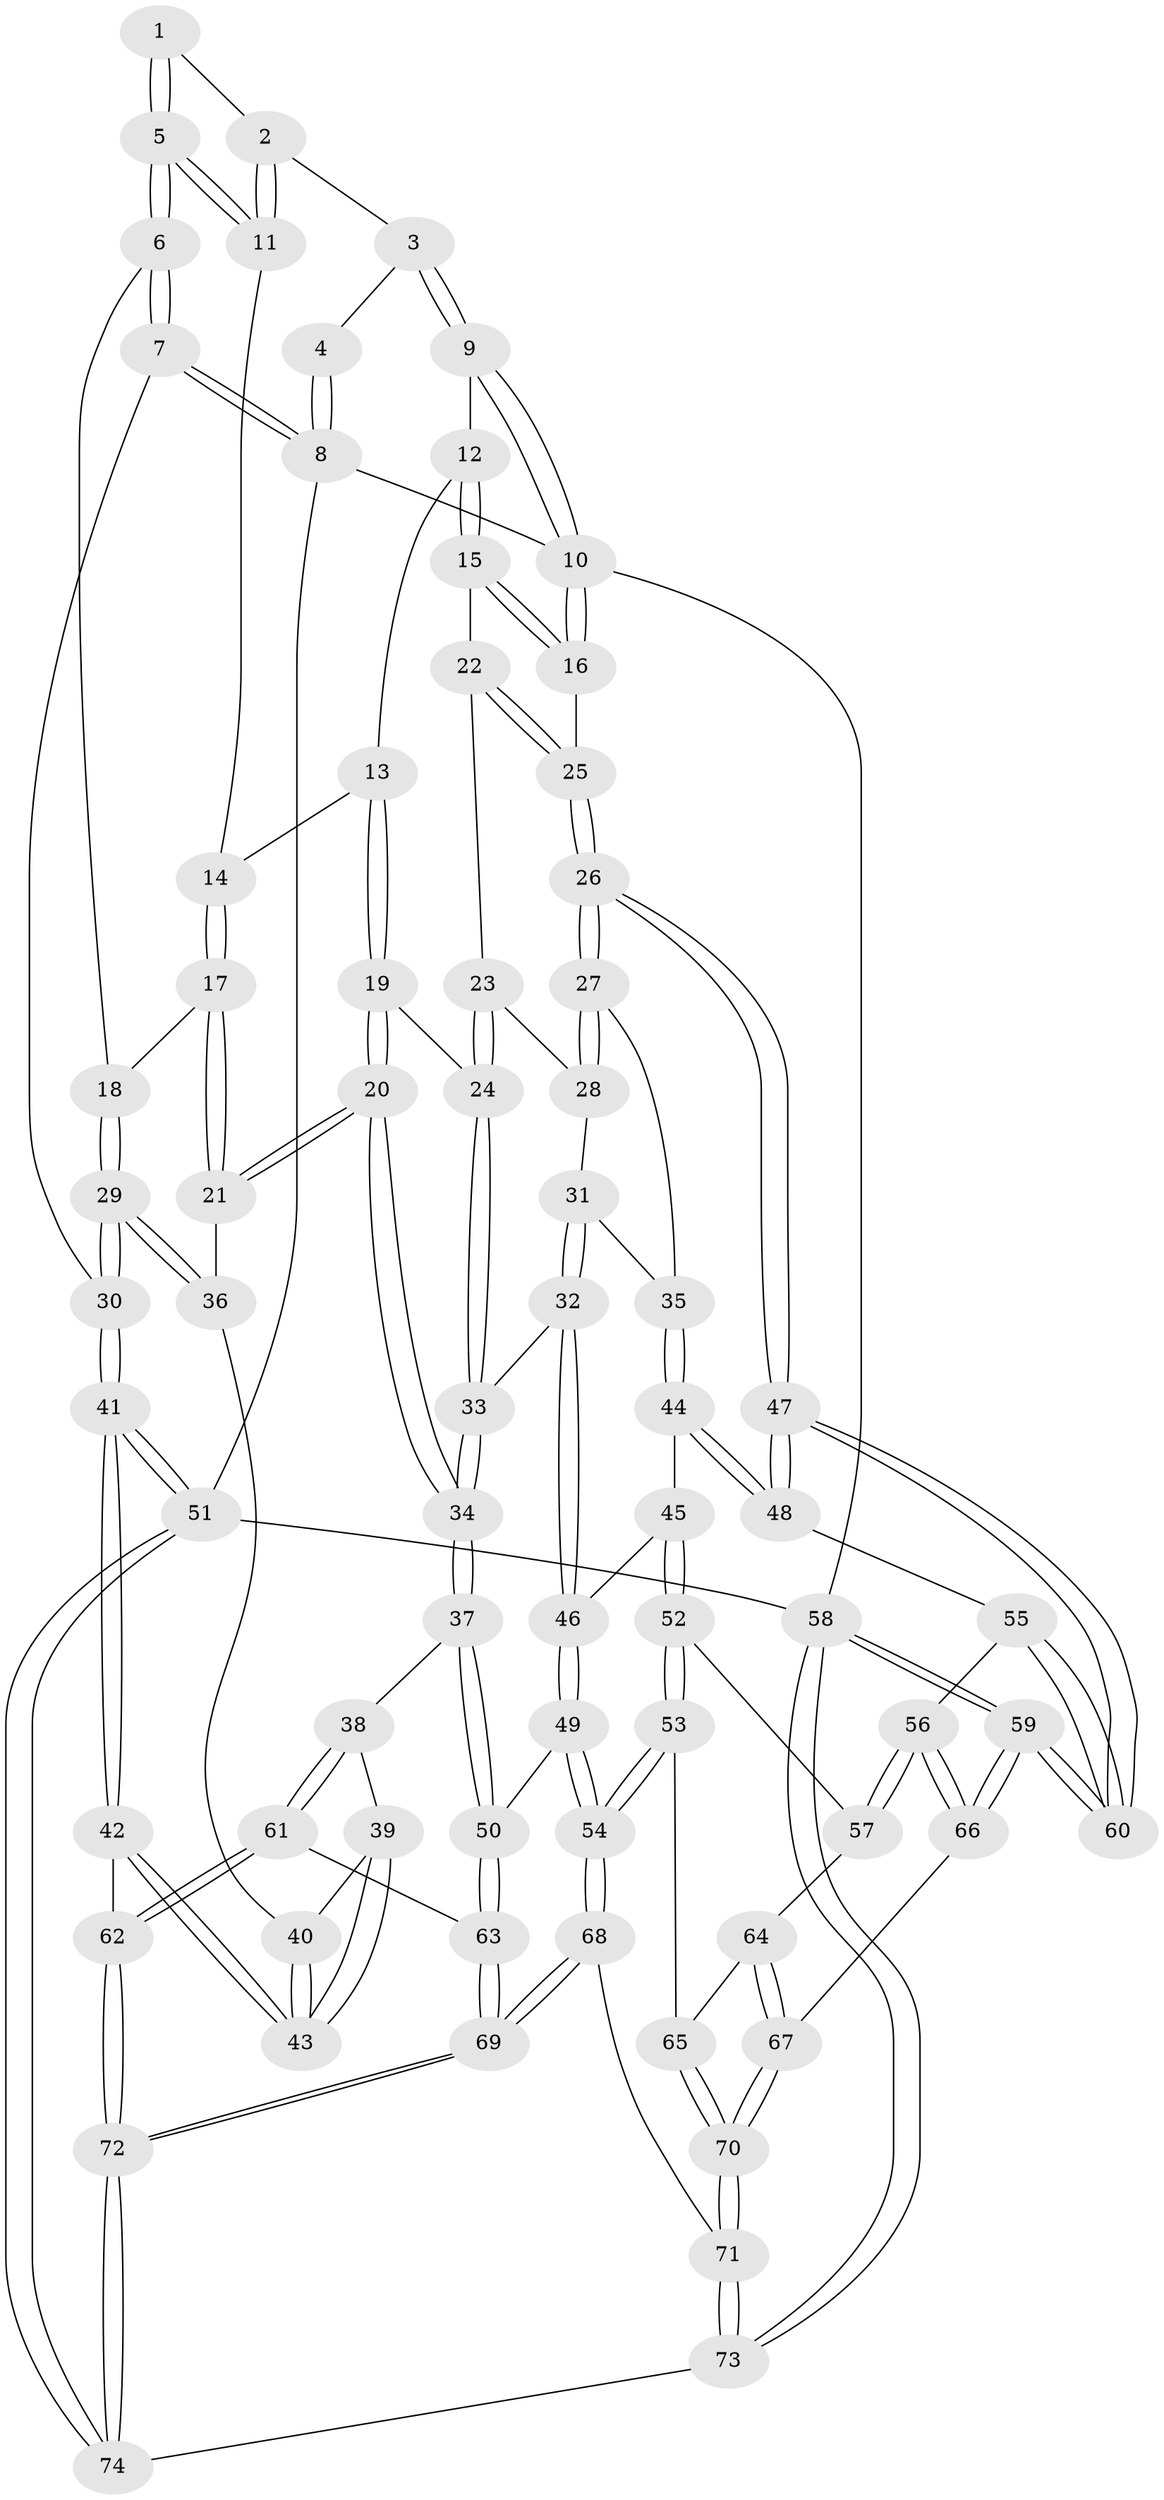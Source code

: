 // Generated by graph-tools (version 1.1) at 2025/51/03/09/25 03:51:00]
// undirected, 74 vertices, 182 edges
graph export_dot {
graph [start="1"]
  node [color=gray90,style=filled];
  1 [pos="+0.14117581015318748+0.04374908333080269"];
  2 [pos="+0.27334048326846533+0.08036264291531776"];
  3 [pos="+0.4057091218609938+0"];
  4 [pos="+0.032470410476782056+0"];
  5 [pos="+0.1571181134657035+0.18619048712124384"];
  6 [pos="+0.1363066388791622+0.21879946685699095"];
  7 [pos="+0+0"];
  8 [pos="+0+0"];
  9 [pos="+0.5386584420663674+0"];
  10 [pos="+1+0"];
  11 [pos="+0.2624488035399315+0.10243420508238112"];
  12 [pos="+0.5665762975652179+0.016895536394145528"];
  13 [pos="+0.5337850617327556+0.14665506210696336"];
  14 [pos="+0.35302377320789863+0.2124736059402575"];
  15 [pos="+0.8539673123238857+0.18528693622106604"];
  16 [pos="+1+0"];
  17 [pos="+0.22780426817433863+0.36404749880593085"];
  18 [pos="+0.17132084641893608+0.3107133088106163"];
  19 [pos="+0.5411288639976217+0.1997768244627574"];
  20 [pos="+0.31697787120813503+0.4496364325693264"];
  21 [pos="+0.23884761224422507+0.3880783960652779"];
  22 [pos="+0.827368211637102+0.28590797528634554"];
  23 [pos="+0.7968502357915586+0.3244511049661384"];
  24 [pos="+0.636925287599125+0.3711727676356323"];
  25 [pos="+1+0.4798685643272696"];
  26 [pos="+1+0.5755457263577202"];
  27 [pos="+0.9239395638541031+0.5187084031667778"];
  28 [pos="+0.8377737051492854+0.4185333380025104"];
  29 [pos="+0+0.4395587901244727"];
  30 [pos="+0+0.44158836176933103"];
  31 [pos="+0.756712994644449+0.49410141914286726"];
  32 [pos="+0.595866002164371+0.4983834941011639"];
  33 [pos="+0.5956101593045476+0.4980853473412095"];
  34 [pos="+0.3678512568658572+0.5283210615837974"];
  35 [pos="+0.8510986099251531+0.5441356069397435"];
  36 [pos="+0.09762384046010114+0.5063713886255733"];
  37 [pos="+0.36546982863399613+0.536722962133707"];
  38 [pos="+0.27939583727395784+0.6352428407692043"];
  39 [pos="+0.14945377593009465+0.6116123521995697"];
  40 [pos="+0.09666250171446987+0.525542471952521"];
  41 [pos="+0+0.9235986373614443"];
  42 [pos="+0+0.8916540962606907"];
  43 [pos="+0+0.7950224928585465"];
  44 [pos="+0.7663546316313491+0.6189830112929505"];
  45 [pos="+0.6299299947549296+0.5639398235067198"];
  46 [pos="+0.6275973982767912+0.5606417100579211"];
  47 [pos="+1+0.6551201171982122"];
  48 [pos="+0.788362760528307+0.668942357542977"];
  49 [pos="+0.48380937983887917+0.7496199730889818"];
  50 [pos="+0.466147318087865+0.745229037600927"];
  51 [pos="+0+1"];
  52 [pos="+0.6354136757635117+0.6993514185003789"];
  53 [pos="+0.5873407173835582+0.768403338809983"];
  54 [pos="+0.5432162934434549+0.7797549428013826"];
  55 [pos="+0.7766488216829911+0.7284543030460197"];
  56 [pos="+0.7626964896849145+0.7413133096361573"];
  57 [pos="+0.6909742874390247+0.7255196859063805"];
  58 [pos="+1+1"];
  59 [pos="+1+1"];
  60 [pos="+1+0.9210554971105176"];
  61 [pos="+0.23544618039760137+0.7636097711748793"];
  62 [pos="+0.18572364087187315+0.8066890161197182"];
  63 [pos="+0.3951114237751094+0.8201676825082552"];
  64 [pos="+0.6829940952901218+0.7713119805729578"];
  65 [pos="+0.6278399006327199+0.8046240901159256"];
  66 [pos="+0.7472355853708372+0.8301294144880402"];
  67 [pos="+0.7176026629628618+0.8357152629085653"];
  68 [pos="+0.5324232572253512+0.9255280919035493"];
  69 [pos="+0.4226677215579409+1"];
  70 [pos="+0.6689764499322927+0.8511753946861086"];
  71 [pos="+0.6392046378615971+0.9228239452475416"];
  72 [pos="+0.39888711312726544+1"];
  73 [pos="+0.9687788239289996+1"];
  74 [pos="+0.3828572606255215+1"];
  1 -- 2;
  1 -- 5;
  1 -- 5;
  2 -- 3;
  2 -- 11;
  2 -- 11;
  3 -- 4;
  3 -- 9;
  3 -- 9;
  4 -- 8;
  4 -- 8;
  5 -- 6;
  5 -- 6;
  5 -- 11;
  5 -- 11;
  6 -- 7;
  6 -- 7;
  6 -- 18;
  7 -- 8;
  7 -- 8;
  7 -- 30;
  8 -- 10;
  8 -- 51;
  9 -- 10;
  9 -- 10;
  9 -- 12;
  10 -- 16;
  10 -- 16;
  10 -- 58;
  11 -- 14;
  12 -- 13;
  12 -- 15;
  12 -- 15;
  13 -- 14;
  13 -- 19;
  13 -- 19;
  14 -- 17;
  14 -- 17;
  15 -- 16;
  15 -- 16;
  15 -- 22;
  16 -- 25;
  17 -- 18;
  17 -- 21;
  17 -- 21;
  18 -- 29;
  18 -- 29;
  19 -- 20;
  19 -- 20;
  19 -- 24;
  20 -- 21;
  20 -- 21;
  20 -- 34;
  20 -- 34;
  21 -- 36;
  22 -- 23;
  22 -- 25;
  22 -- 25;
  23 -- 24;
  23 -- 24;
  23 -- 28;
  24 -- 33;
  24 -- 33;
  25 -- 26;
  25 -- 26;
  26 -- 27;
  26 -- 27;
  26 -- 47;
  26 -- 47;
  27 -- 28;
  27 -- 28;
  27 -- 35;
  28 -- 31;
  29 -- 30;
  29 -- 30;
  29 -- 36;
  29 -- 36;
  30 -- 41;
  30 -- 41;
  31 -- 32;
  31 -- 32;
  31 -- 35;
  32 -- 33;
  32 -- 46;
  32 -- 46;
  33 -- 34;
  33 -- 34;
  34 -- 37;
  34 -- 37;
  35 -- 44;
  35 -- 44;
  36 -- 40;
  37 -- 38;
  37 -- 50;
  37 -- 50;
  38 -- 39;
  38 -- 61;
  38 -- 61;
  39 -- 40;
  39 -- 43;
  39 -- 43;
  40 -- 43;
  40 -- 43;
  41 -- 42;
  41 -- 42;
  41 -- 51;
  41 -- 51;
  42 -- 43;
  42 -- 43;
  42 -- 62;
  44 -- 45;
  44 -- 48;
  44 -- 48;
  45 -- 46;
  45 -- 52;
  45 -- 52;
  46 -- 49;
  46 -- 49;
  47 -- 48;
  47 -- 48;
  47 -- 60;
  47 -- 60;
  48 -- 55;
  49 -- 50;
  49 -- 54;
  49 -- 54;
  50 -- 63;
  50 -- 63;
  51 -- 74;
  51 -- 74;
  51 -- 58;
  52 -- 53;
  52 -- 53;
  52 -- 57;
  53 -- 54;
  53 -- 54;
  53 -- 65;
  54 -- 68;
  54 -- 68;
  55 -- 56;
  55 -- 60;
  55 -- 60;
  56 -- 57;
  56 -- 57;
  56 -- 66;
  56 -- 66;
  57 -- 64;
  58 -- 59;
  58 -- 59;
  58 -- 73;
  58 -- 73;
  59 -- 60;
  59 -- 60;
  59 -- 66;
  59 -- 66;
  61 -- 62;
  61 -- 62;
  61 -- 63;
  62 -- 72;
  62 -- 72;
  63 -- 69;
  63 -- 69;
  64 -- 65;
  64 -- 67;
  64 -- 67;
  65 -- 70;
  65 -- 70;
  66 -- 67;
  67 -- 70;
  67 -- 70;
  68 -- 69;
  68 -- 69;
  68 -- 71;
  69 -- 72;
  69 -- 72;
  70 -- 71;
  70 -- 71;
  71 -- 73;
  71 -- 73;
  72 -- 74;
  72 -- 74;
  73 -- 74;
}
